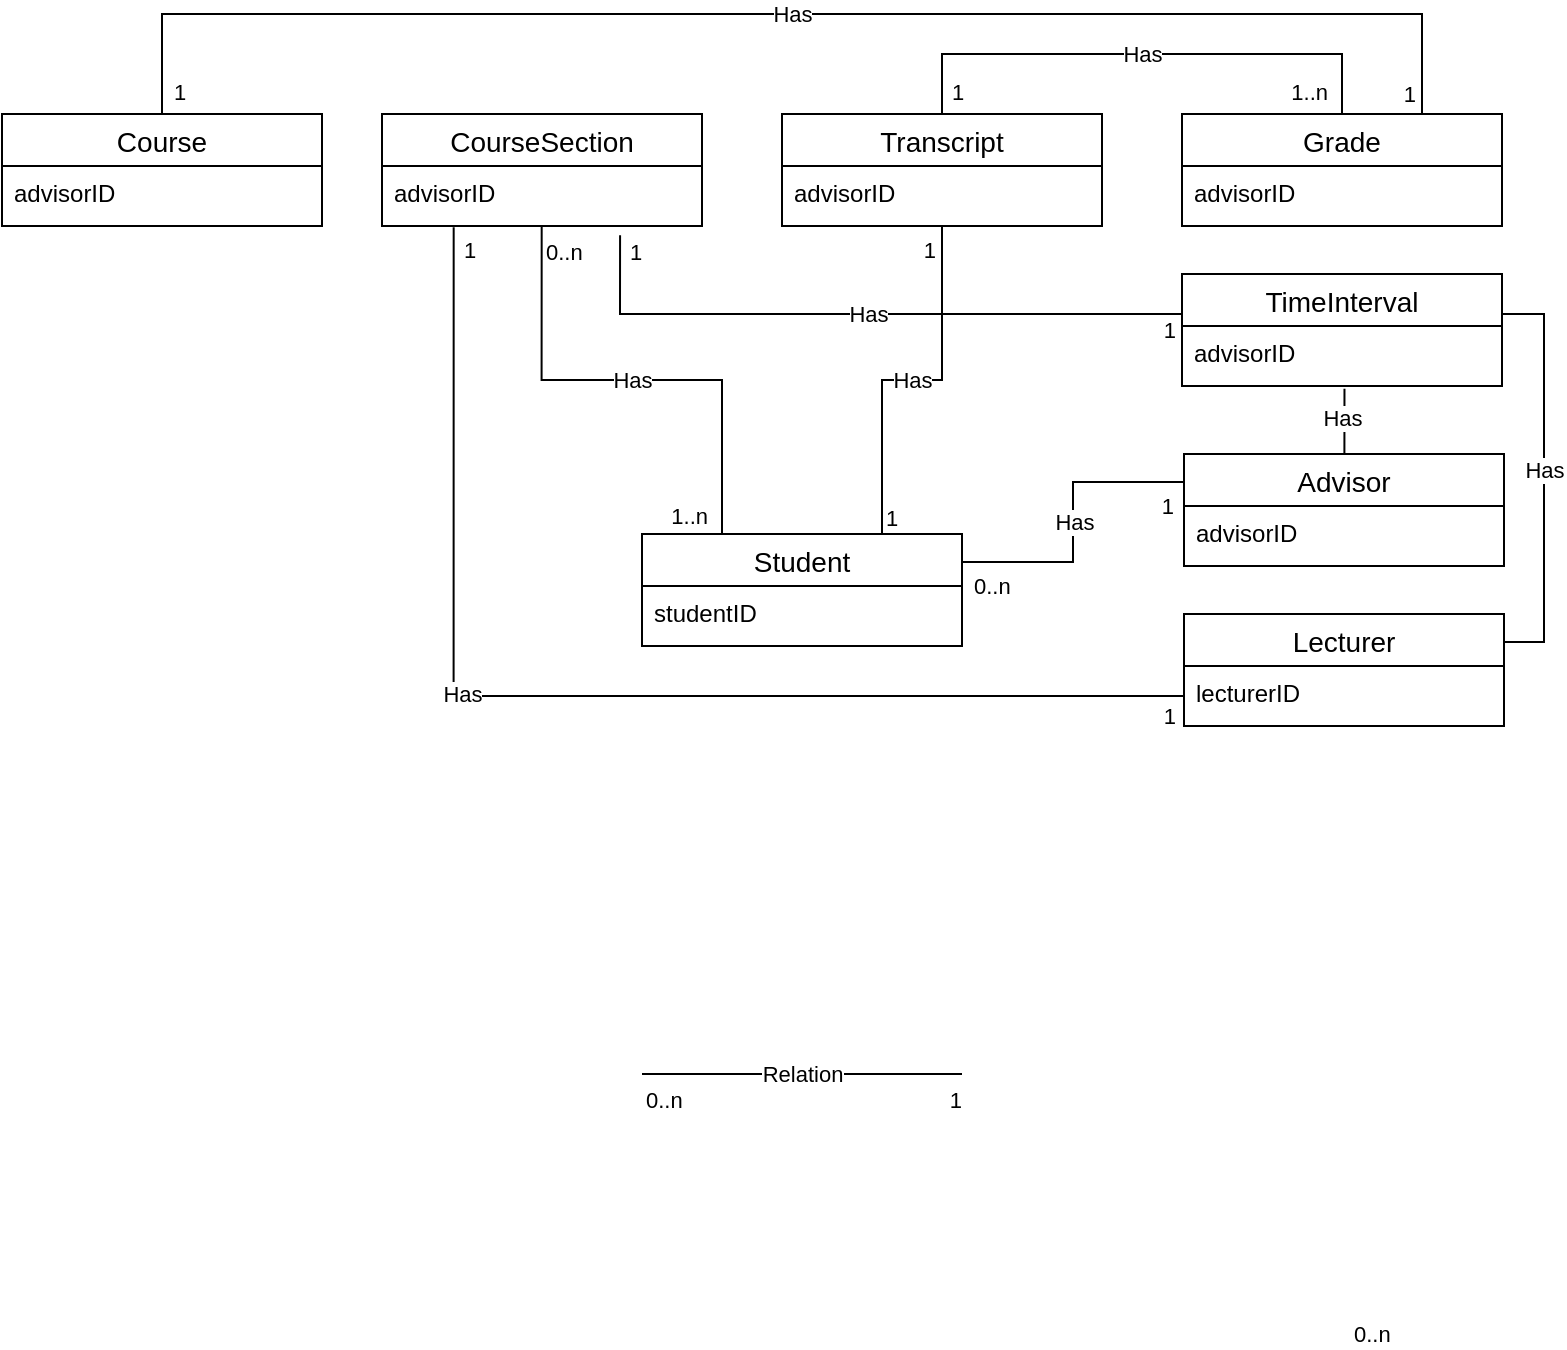<mxfile version="22.1.0" type="device">
  <diagram name="Sayfa -1" id="g2A2KwyX2S-lIr5bwAmA">
    <mxGraphModel dx="949" dy="591" grid="1" gridSize="10" guides="1" tooltips="1" connect="1" arrows="1" fold="1" page="1" pageScale="1" pageWidth="827" pageHeight="1169" math="0" shadow="0">
      <root>
        <mxCell id="0" />
        <mxCell id="1" parent="0" />
        <mxCell id="_W60J0qDHAOSwUFbIHcF-27" value="Student" style="swimlane;fontStyle=0;childLayout=stackLayout;horizontal=1;startSize=26;horizontalStack=0;resizeParent=1;resizeParentMax=0;resizeLast=0;collapsible=1;marginBottom=0;align=center;fontSize=14;" vertex="1" parent="1">
          <mxGeometry x="330" y="270" width="160" height="56" as="geometry" />
        </mxCell>
        <mxCell id="_W60J0qDHAOSwUFbIHcF-28" value="studentID" style="text;strokeColor=none;fillColor=none;spacingLeft=4;spacingRight=4;overflow=hidden;rotatable=0;points=[[0,0.5],[1,0.5]];portConstraint=eastwest;fontSize=12;whiteSpace=wrap;html=1;" vertex="1" parent="_W60J0qDHAOSwUFbIHcF-27">
          <mxGeometry y="26" width="160" height="30" as="geometry" />
        </mxCell>
        <mxCell id="_W60J0qDHAOSwUFbIHcF-35" value="Advisor" style="swimlane;fontStyle=0;childLayout=stackLayout;horizontal=1;startSize=26;horizontalStack=0;resizeParent=1;resizeParentMax=0;resizeLast=0;collapsible=1;marginBottom=0;align=center;fontSize=14;" vertex="1" parent="1">
          <mxGeometry x="601" y="230" width="160" height="56" as="geometry" />
        </mxCell>
        <mxCell id="_W60J0qDHAOSwUFbIHcF-36" value="advisorID" style="text;strokeColor=none;fillColor=none;spacingLeft=4;spacingRight=4;overflow=hidden;rotatable=0;points=[[0,0.5],[1,0.5]];portConstraint=eastwest;fontSize=12;whiteSpace=wrap;html=1;" vertex="1" parent="_W60J0qDHAOSwUFbIHcF-35">
          <mxGeometry y="26" width="160" height="30" as="geometry" />
        </mxCell>
        <mxCell id="_W60J0qDHAOSwUFbIHcF-63" style="edgeStyle=orthogonalEdgeStyle;rounded=0;orthogonalLoop=1;jettySize=auto;html=1;exitX=1;exitY=0.25;exitDx=0;exitDy=0;entryX=1;entryY=0.25;entryDx=0;entryDy=0;endArrow=none;endFill=0;" edge="1" parent="1" source="_W60J0qDHAOSwUFbIHcF-37" target="_W60J0qDHAOSwUFbIHcF-59">
          <mxGeometry relative="1" as="geometry">
            <Array as="points">
              <mxPoint x="781" y="324" />
              <mxPoint x="781" y="160" />
              <mxPoint x="760" y="160" />
            </Array>
          </mxGeometry>
        </mxCell>
        <mxCell id="_W60J0qDHAOSwUFbIHcF-65" value="Has" style="edgeLabel;html=1;align=center;verticalAlign=middle;resizable=0;points=[];" vertex="1" connectable="0" parent="_W60J0qDHAOSwUFbIHcF-63">
          <mxGeometry x="0.003" relative="1" as="geometry">
            <mxPoint as="offset" />
          </mxGeometry>
        </mxCell>
        <mxCell id="_W60J0qDHAOSwUFbIHcF-37" value="Lecturer" style="swimlane;fontStyle=0;childLayout=stackLayout;horizontal=1;startSize=26;horizontalStack=0;resizeParent=1;resizeParentMax=0;resizeLast=0;collapsible=1;marginBottom=0;align=center;fontSize=14;" vertex="1" parent="1">
          <mxGeometry x="601" y="310" width="160" height="56" as="geometry" />
        </mxCell>
        <mxCell id="_W60J0qDHAOSwUFbIHcF-38" value="lecturerID" style="text;strokeColor=none;fillColor=none;spacingLeft=4;spacingRight=4;overflow=hidden;rotatable=0;points=[[0,0.5],[1,0.5]];portConstraint=eastwest;fontSize=12;whiteSpace=wrap;html=1;" vertex="1" parent="_W60J0qDHAOSwUFbIHcF-37">
          <mxGeometry y="26" width="160" height="30" as="geometry" />
        </mxCell>
        <mxCell id="_W60J0qDHAOSwUFbIHcF-44" value="Course" style="swimlane;fontStyle=0;childLayout=stackLayout;horizontal=1;startSize=26;horizontalStack=0;resizeParent=1;resizeParentMax=0;resizeLast=0;collapsible=1;marginBottom=0;align=center;fontSize=14;" vertex="1" parent="1">
          <mxGeometry x="10" y="60" width="160" height="56" as="geometry" />
        </mxCell>
        <mxCell id="_W60J0qDHAOSwUFbIHcF-45" value="advisorID" style="text;strokeColor=none;fillColor=none;spacingLeft=4;spacingRight=4;overflow=hidden;rotatable=0;points=[[0,0.5],[1,0.5]];portConstraint=eastwest;fontSize=12;whiteSpace=wrap;html=1;" vertex="1" parent="_W60J0qDHAOSwUFbIHcF-44">
          <mxGeometry y="26" width="160" height="30" as="geometry" />
        </mxCell>
        <mxCell id="_W60J0qDHAOSwUFbIHcF-46" value="CourseSection" style="swimlane;fontStyle=0;childLayout=stackLayout;horizontal=1;startSize=26;horizontalStack=0;resizeParent=1;resizeParentMax=0;resizeLast=0;collapsible=1;marginBottom=0;align=center;fontSize=14;" vertex="1" parent="1">
          <mxGeometry x="200" y="60" width="160" height="56" as="geometry" />
        </mxCell>
        <mxCell id="_W60J0qDHAOSwUFbIHcF-47" value="advisorID" style="text;strokeColor=none;fillColor=none;spacingLeft=4;spacingRight=4;overflow=hidden;rotatable=0;points=[[0,0.5],[1,0.5]];portConstraint=eastwest;fontSize=12;whiteSpace=wrap;html=1;" vertex="1" parent="_W60J0qDHAOSwUFbIHcF-46">
          <mxGeometry y="26" width="160" height="30" as="geometry" />
        </mxCell>
        <mxCell id="_W60J0qDHAOSwUFbIHcF-48" value="Transcript" style="swimlane;fontStyle=0;childLayout=stackLayout;horizontal=1;startSize=26;horizontalStack=0;resizeParent=1;resizeParentMax=0;resizeLast=0;collapsible=1;marginBottom=0;align=center;fontSize=14;" vertex="1" parent="1">
          <mxGeometry x="400" y="60" width="160" height="56" as="geometry" />
        </mxCell>
        <mxCell id="_W60J0qDHAOSwUFbIHcF-49" value="advisorID" style="text;strokeColor=none;fillColor=none;spacingLeft=4;spacingRight=4;overflow=hidden;rotatable=0;points=[[0,0.5],[1,0.5]];portConstraint=eastwest;fontSize=12;whiteSpace=wrap;html=1;" vertex="1" parent="_W60J0qDHAOSwUFbIHcF-48">
          <mxGeometry y="26" width="160" height="30" as="geometry" />
        </mxCell>
        <mxCell id="_W60J0qDHAOSwUFbIHcF-50" value="Grade" style="swimlane;fontStyle=0;childLayout=stackLayout;horizontal=1;startSize=26;horizontalStack=0;resizeParent=1;resizeParentMax=0;resizeLast=0;collapsible=1;marginBottom=0;align=center;fontSize=14;" vertex="1" parent="1">
          <mxGeometry x="600" y="60" width="160" height="56" as="geometry" />
        </mxCell>
        <mxCell id="_W60J0qDHAOSwUFbIHcF-51" value="advisorID" style="text;strokeColor=none;fillColor=none;spacingLeft=4;spacingRight=4;overflow=hidden;rotatable=0;points=[[0,0.5],[1,0.5]];portConstraint=eastwest;fontSize=12;whiteSpace=wrap;html=1;" vertex="1" parent="_W60J0qDHAOSwUFbIHcF-50">
          <mxGeometry y="26" width="160" height="30" as="geometry" />
        </mxCell>
        <mxCell id="_W60J0qDHAOSwUFbIHcF-59" value="TimeInterval" style="swimlane;fontStyle=0;childLayout=stackLayout;horizontal=1;startSize=26;horizontalStack=0;resizeParent=1;resizeParentMax=0;resizeLast=0;collapsible=1;marginBottom=0;align=center;fontSize=14;" vertex="1" parent="1">
          <mxGeometry x="600" y="140" width="160" height="56" as="geometry" />
        </mxCell>
        <mxCell id="_W60J0qDHAOSwUFbIHcF-60" value="advisorID" style="text;strokeColor=none;fillColor=none;spacingLeft=4;spacingRight=4;overflow=hidden;rotatable=0;points=[[0,0.5],[1,0.5]];portConstraint=eastwest;fontSize=12;whiteSpace=wrap;html=1;" vertex="1" parent="_W60J0qDHAOSwUFbIHcF-59">
          <mxGeometry y="26" width="160" height="30" as="geometry" />
        </mxCell>
        <mxCell id="_W60J0qDHAOSwUFbIHcF-61" style="edgeStyle=orthogonalEdgeStyle;rounded=0;orthogonalLoop=1;jettySize=auto;html=1;exitX=0.5;exitY=0;exitDx=0;exitDy=0;entryX=0.514;entryY=1.047;entryDx=0;entryDy=0;entryPerimeter=0;endArrow=none;endFill=0;" edge="1" parent="1">
          <mxGeometry relative="1" as="geometry">
            <mxPoint x="680" y="230" as="sourcePoint" />
            <mxPoint x="681.24" y="197.41" as="targetPoint" />
          </mxGeometry>
        </mxCell>
        <mxCell id="_W60J0qDHAOSwUFbIHcF-62" value="Has" style="edgeLabel;html=1;align=center;verticalAlign=middle;resizable=0;points=[];" vertex="1" connectable="0" parent="_W60J0qDHAOSwUFbIHcF-61">
          <mxGeometry x="0.124" y="3" relative="1" as="geometry">
            <mxPoint x="2" as="offset" />
          </mxGeometry>
        </mxCell>
        <mxCell id="_W60J0qDHAOSwUFbIHcF-71" value="Relation" style="endArrow=none;html=1;endSize=12;startArrow=none;startSize=14;startFill=0;edgeStyle=orthogonalEdgeStyle;rounded=0;endFill=0;" edge="1" parent="1">
          <mxGeometry relative="1" as="geometry">
            <mxPoint x="330" y="540" as="sourcePoint" />
            <mxPoint x="490" y="540" as="targetPoint" />
          </mxGeometry>
        </mxCell>
        <mxCell id="_W60J0qDHAOSwUFbIHcF-72" value="0..n" style="edgeLabel;resizable=0;html=1;align=left;verticalAlign=top;" connectable="0" vertex="1" parent="_W60J0qDHAOSwUFbIHcF-71">
          <mxGeometry x="-1" relative="1" as="geometry" />
        </mxCell>
        <mxCell id="_W60J0qDHAOSwUFbIHcF-73" value="1" style="edgeLabel;resizable=0;html=1;align=right;verticalAlign=top;" connectable="0" vertex="1" parent="_W60J0qDHAOSwUFbIHcF-71">
          <mxGeometry x="1" relative="1" as="geometry" />
        </mxCell>
        <mxCell id="_W60J0qDHAOSwUFbIHcF-77" value="Has" style="endArrow=none;html=1;endSize=12;startArrow=none;startSize=14;startFill=0;edgeStyle=orthogonalEdgeStyle;rounded=0;endFill=0;exitX=1;exitY=0.25;exitDx=0;exitDy=0;entryX=0;entryY=0.25;entryDx=0;entryDy=0;" edge="1" parent="1" source="_W60J0qDHAOSwUFbIHcF-27" target="_W60J0qDHAOSwUFbIHcF-35">
          <mxGeometry relative="1" as="geometry">
            <mxPoint x="520" y="480" as="sourcePoint" />
            <mxPoint x="680" y="480" as="targetPoint" />
          </mxGeometry>
        </mxCell>
        <mxCell id="_W60J0qDHAOSwUFbIHcF-78" value="0..n" style="edgeLabel;resizable=0;html=1;align=left;verticalAlign=top;" connectable="0" vertex="1" parent="_W60J0qDHAOSwUFbIHcF-77">
          <mxGeometry x="-1" relative="1" as="geometry">
            <mxPoint x="4" y="-1" as="offset" />
          </mxGeometry>
        </mxCell>
        <mxCell id="_W60J0qDHAOSwUFbIHcF-79" value="1" style="edgeLabel;resizable=0;html=1;align=right;verticalAlign=top;" connectable="0" vertex="1" parent="_W60J0qDHAOSwUFbIHcF-77">
          <mxGeometry x="1" relative="1" as="geometry">
            <mxPoint x="-5" y="-1" as="offset" />
          </mxGeometry>
        </mxCell>
        <mxCell id="_W60J0qDHAOSwUFbIHcF-80" value="Has" style="endArrow=none;html=1;endSize=12;startArrow=none;startSize=14;startFill=0;edgeStyle=orthogonalEdgeStyle;rounded=0;endFill=0;exitX=0.75;exitY=0;exitDx=0;exitDy=0;" edge="1" parent="1" source="_W60J0qDHAOSwUFbIHcF-27" target="_W60J0qDHAOSwUFbIHcF-48">
          <mxGeometry relative="1" as="geometry">
            <mxPoint x="540" y="480" as="sourcePoint" />
            <mxPoint x="700" y="480" as="targetPoint" />
          </mxGeometry>
        </mxCell>
        <mxCell id="_W60J0qDHAOSwUFbIHcF-81" value="1" style="edgeLabel;resizable=0;html=1;align=left;verticalAlign=top;" connectable="0" vertex="1" parent="_W60J0qDHAOSwUFbIHcF-80">
          <mxGeometry x="-1" relative="1" as="geometry">
            <mxPoint y="-21" as="offset" />
          </mxGeometry>
        </mxCell>
        <mxCell id="_W60J0qDHAOSwUFbIHcF-82" value="1" style="edgeLabel;resizable=0;html=1;align=right;verticalAlign=top;" connectable="0" vertex="1" parent="_W60J0qDHAOSwUFbIHcF-80">
          <mxGeometry x="1" relative="1" as="geometry">
            <mxPoint x="-3" y="-1" as="offset" />
          </mxGeometry>
        </mxCell>
        <mxCell id="_W60J0qDHAOSwUFbIHcF-83" value="0..n" style="edgeLabel;resizable=0;html=1;align=left;verticalAlign=top;" connectable="0" vertex="1" parent="1">
          <mxGeometry x="684" y="657" as="geometry" />
        </mxCell>
        <mxCell id="_W60J0qDHAOSwUFbIHcF-84" value="Has" style="endArrow=none;html=1;endSize=12;startArrow=none;startSize=14;startFill=0;edgeStyle=orthogonalEdgeStyle;rounded=0;endFill=0;exitX=0.744;exitY=1.153;exitDx=0;exitDy=0;exitPerimeter=0;entryX=0;entryY=0.25;entryDx=0;entryDy=0;" edge="1" parent="1" source="_W60J0qDHAOSwUFbIHcF-47" target="_W60J0qDHAOSwUFbIHcF-59">
          <mxGeometry relative="1" as="geometry">
            <mxPoint x="520" y="504" as="sourcePoint" />
            <mxPoint x="670" y="490" as="targetPoint" />
            <Array as="points">
              <mxPoint x="319" y="160" />
              <mxPoint x="600" y="160" />
            </Array>
          </mxGeometry>
        </mxCell>
        <mxCell id="_W60J0qDHAOSwUFbIHcF-85" value="1" style="edgeLabel;resizable=0;html=1;align=left;verticalAlign=top;" connectable="0" vertex="1" parent="_W60J0qDHAOSwUFbIHcF-84">
          <mxGeometry x="-1" relative="1" as="geometry">
            <mxPoint x="3" y="-5" as="offset" />
          </mxGeometry>
        </mxCell>
        <mxCell id="_W60J0qDHAOSwUFbIHcF-86" value="1" style="edgeLabel;resizable=0;html=1;align=right;verticalAlign=top;" connectable="0" vertex="1" parent="_W60J0qDHAOSwUFbIHcF-84">
          <mxGeometry x="1" relative="1" as="geometry">
            <mxPoint x="-3" y="1" as="offset" />
          </mxGeometry>
        </mxCell>
        <mxCell id="_W60J0qDHAOSwUFbIHcF-87" value="Has" style="endArrow=none;html=1;endSize=12;startArrow=none;startSize=14;startFill=0;edgeStyle=orthogonalEdgeStyle;rounded=0;endFill=0;entryX=0.5;entryY=0;entryDx=0;entryDy=0;exitX=0.5;exitY=0;exitDx=0;exitDy=0;" edge="1" parent="1" source="_W60J0qDHAOSwUFbIHcF-48" target="_W60J0qDHAOSwUFbIHcF-50">
          <mxGeometry relative="1" as="geometry">
            <mxPoint x="520" y="40" as="sourcePoint" />
            <mxPoint x="680" y="40" as="targetPoint" />
            <Array as="points">
              <mxPoint x="480" y="30" />
              <mxPoint x="680" y="30" />
            </Array>
          </mxGeometry>
        </mxCell>
        <mxCell id="_W60J0qDHAOSwUFbIHcF-88" value="1" style="edgeLabel;resizable=0;html=1;align=left;verticalAlign=top;" connectable="0" vertex="1" parent="_W60J0qDHAOSwUFbIHcF-87">
          <mxGeometry x="-1" relative="1" as="geometry">
            <mxPoint x="3" y="-24" as="offset" />
          </mxGeometry>
        </mxCell>
        <mxCell id="_W60J0qDHAOSwUFbIHcF-89" value="1..n" style="edgeLabel;resizable=0;html=1;align=right;verticalAlign=top;" connectable="0" vertex="1" parent="_W60J0qDHAOSwUFbIHcF-87">
          <mxGeometry x="1" relative="1" as="geometry">
            <mxPoint x="-7" y="-24" as="offset" />
          </mxGeometry>
        </mxCell>
        <mxCell id="_W60J0qDHAOSwUFbIHcF-90" value="Has" style="endArrow=none;html=1;endSize=12;startArrow=none;startSize=14;startFill=0;edgeStyle=orthogonalEdgeStyle;rounded=0;endFill=0;exitX=0.224;exitY=1.02;exitDx=0;exitDy=0;exitPerimeter=0;entryX=0;entryY=0.5;entryDx=0;entryDy=0;" edge="1" parent="1" source="_W60J0qDHAOSwUFbIHcF-47" target="_W60J0qDHAOSwUFbIHcF-38">
          <mxGeometry x="-0.204" y="1" relative="1" as="geometry">
            <mxPoint x="310" y="390" as="sourcePoint" />
            <mxPoint x="470" y="390" as="targetPoint" />
            <mxPoint as="offset" />
          </mxGeometry>
        </mxCell>
        <mxCell id="_W60J0qDHAOSwUFbIHcF-91" value="1" style="edgeLabel;resizable=0;html=1;align=left;verticalAlign=top;" connectable="0" vertex="1" parent="_W60J0qDHAOSwUFbIHcF-90">
          <mxGeometry x="-1" relative="1" as="geometry">
            <mxPoint x="3" y="-2" as="offset" />
          </mxGeometry>
        </mxCell>
        <mxCell id="_W60J0qDHAOSwUFbIHcF-92" value="1" style="edgeLabel;resizable=0;html=1;align=right;verticalAlign=top;" connectable="0" vertex="1" parent="_W60J0qDHAOSwUFbIHcF-90">
          <mxGeometry x="1" relative="1" as="geometry">
            <mxPoint x="-3" y="-3" as="offset" />
          </mxGeometry>
        </mxCell>
        <mxCell id="_W60J0qDHAOSwUFbIHcF-93" value="Has" style="endArrow=none;html=1;endSize=12;startArrow=none;startSize=14;startFill=0;edgeStyle=orthogonalEdgeStyle;rounded=0;endFill=0;exitX=0.499;exitY=0.993;exitDx=0;exitDy=0;exitPerimeter=0;entryX=0.25;entryY=0;entryDx=0;entryDy=0;" edge="1" parent="1" source="_W60J0qDHAOSwUFbIHcF-47" target="_W60J0qDHAOSwUFbIHcF-27">
          <mxGeometry relative="1" as="geometry">
            <mxPoint x="310" y="390" as="sourcePoint" />
            <mxPoint x="470" y="390" as="targetPoint" />
          </mxGeometry>
        </mxCell>
        <mxCell id="_W60J0qDHAOSwUFbIHcF-94" value="0..n" style="edgeLabel;resizable=0;html=1;align=left;verticalAlign=top;" connectable="0" vertex="1" parent="_W60J0qDHAOSwUFbIHcF-93">
          <mxGeometry x="-1" relative="1" as="geometry" />
        </mxCell>
        <mxCell id="_W60J0qDHAOSwUFbIHcF-95" value="1..n" style="edgeLabel;resizable=0;html=1;align=right;verticalAlign=top;" connectable="0" vertex="1" parent="_W60J0qDHAOSwUFbIHcF-93">
          <mxGeometry x="1" relative="1" as="geometry">
            <mxPoint x="-7" y="-22" as="offset" />
          </mxGeometry>
        </mxCell>
        <mxCell id="_W60J0qDHAOSwUFbIHcF-96" value="Has" style="endArrow=none;html=1;endSize=12;startArrow=none;startSize=14;startFill=0;edgeStyle=orthogonalEdgeStyle;rounded=0;endFill=0;exitX=0.5;exitY=0;exitDx=0;exitDy=0;entryX=0.75;entryY=0;entryDx=0;entryDy=0;" edge="1" parent="1" source="_W60J0qDHAOSwUFbIHcF-44" target="_W60J0qDHAOSwUFbIHcF-50">
          <mxGeometry relative="1" as="geometry">
            <mxPoint x="310" y="390" as="sourcePoint" />
            <mxPoint x="470" y="390" as="targetPoint" />
            <Array as="points">
              <mxPoint x="90" y="10" />
              <mxPoint x="720" y="10" />
            </Array>
          </mxGeometry>
        </mxCell>
        <mxCell id="_W60J0qDHAOSwUFbIHcF-97" value="1" style="edgeLabel;resizable=0;html=1;align=left;verticalAlign=top;" connectable="0" vertex="1" parent="_W60J0qDHAOSwUFbIHcF-96">
          <mxGeometry x="-1" relative="1" as="geometry">
            <mxPoint x="4" y="-24" as="offset" />
          </mxGeometry>
        </mxCell>
        <mxCell id="_W60J0qDHAOSwUFbIHcF-98" value="1" style="edgeLabel;resizable=0;html=1;align=right;verticalAlign=top;" connectable="0" vertex="1" parent="_W60J0qDHAOSwUFbIHcF-96">
          <mxGeometry x="1" relative="1" as="geometry">
            <mxPoint x="-3" y="-23" as="offset" />
          </mxGeometry>
        </mxCell>
      </root>
    </mxGraphModel>
  </diagram>
</mxfile>
